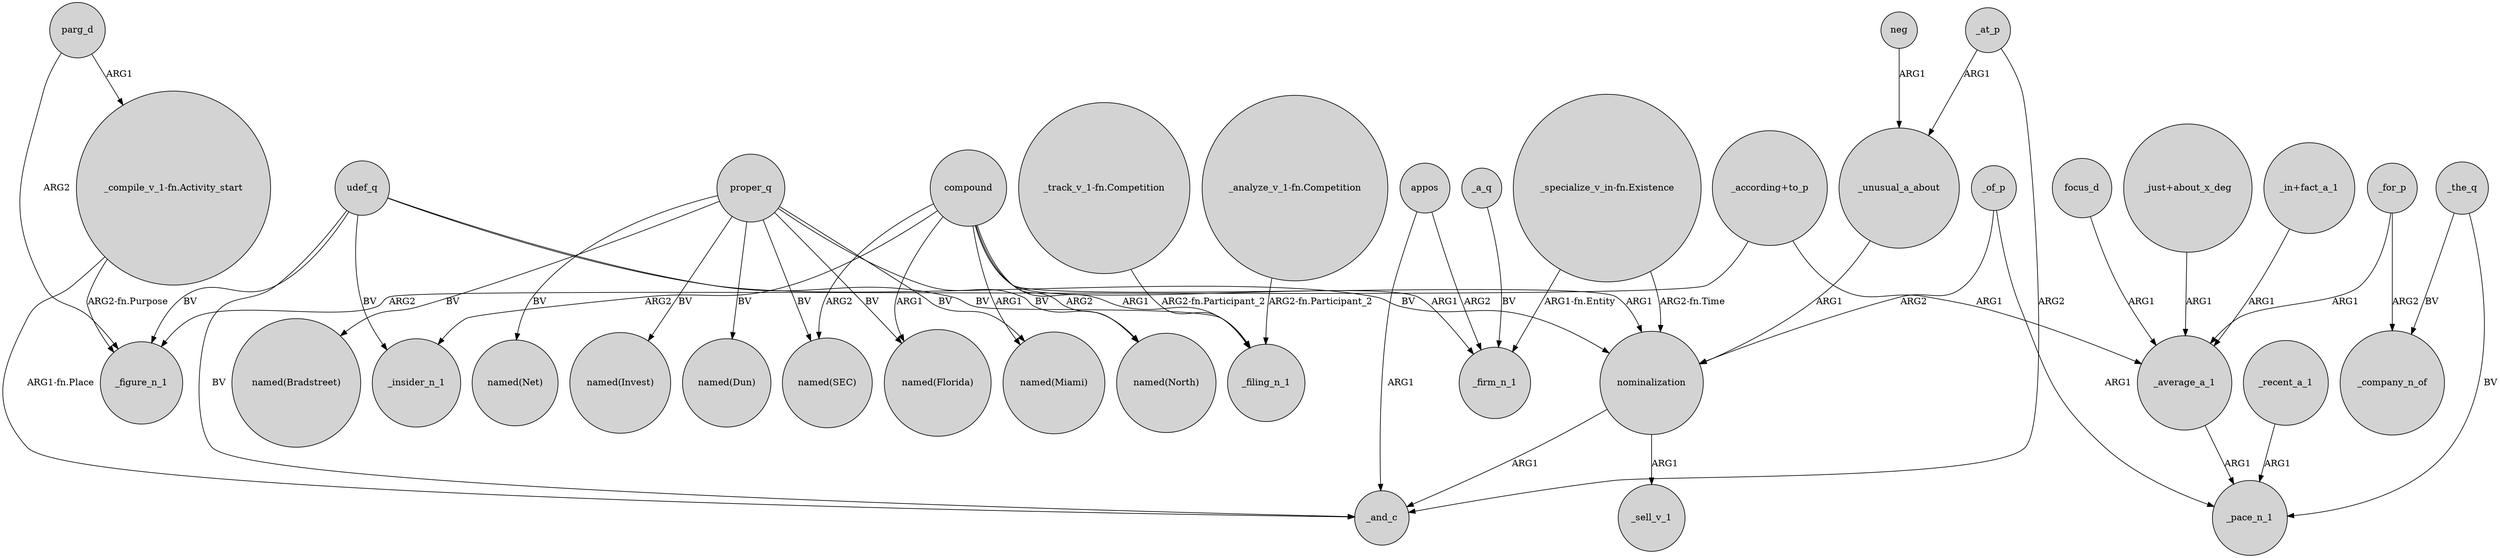 digraph {
	node [shape=circle style=filled]
	_unusual_a_about -> nominalization [label=ARG1]
	"_compile_v_1-fn.Activity_start" -> _and_c [label="ARG1-fn.Place"]
	parg_d -> _figure_n_1 [label=ARG2]
	proper_q -> "named(Miami)" [label=BV]
	"_specialize_v_in-fn.Existence" -> _firm_n_1 [label="ARG1-fn.Entity"]
	udef_q -> _figure_n_1 [label=BV]
	proper_q -> "named(North)" [label=BV]
	parg_d -> "_compile_v_1-fn.Activity_start" [label=ARG1]
	focus_d -> _average_a_1 [label=ARG1]
	udef_q -> _insider_n_1 [label=BV]
	udef_q -> nominalization [label=BV]
	"_track_v_1-fn.Competition" -> _filing_n_1 [label="ARG2-fn.Participant_2"]
	udef_q -> _filing_n_1 [label=BV]
	appos -> _firm_n_1 [label=ARG2]
	_of_p -> _pace_n_1 [label=ARG1]
	_the_q -> _pace_n_1 [label=BV]
	proper_q -> "named(Bradstreet)" [label=BV]
	"_according+to_p" -> _figure_n_1 [label=ARG2]
	neg -> _unusual_a_about [label=ARG1]
	compound -> _filing_n_1 [label=ARG1]
	appos -> _and_c [label=ARG1]
	compound -> "named(SEC)" [label=ARG2]
	udef_q -> _and_c [label=BV]
	nominalization -> _and_c [label=ARG1]
	_at_p -> _unusual_a_about [label=ARG1]
	_of_p -> nominalization [label=ARG2]
	compound -> nominalization [label=ARG1]
	proper_q -> "named(SEC)" [label=BV]
	_at_p -> _and_c [label=ARG2]
	compound -> "named(Miami)" [label=ARG1]
	"_according+to_p" -> _average_a_1 [label=ARG1]
	_average_a_1 -> _pace_n_1 [label=ARG1]
	_recent_a_1 -> _pace_n_1 [label=ARG1]
	compound -> "named(Florida)" [label=ARG1]
	proper_q -> "named(Florida)" [label=BV]
	"_analyze_v_1-fn.Competition" -> _filing_n_1 [label="ARG2-fn.Participant_2"]
	_for_p -> _average_a_1 [label=ARG1]
	_a_q -> _firm_n_1 [label=BV]
	_for_p -> _company_n_of [label=ARG2]
	nominalization -> _sell_v_1 [label=ARG1]
	"_just+about_x_deg" -> _average_a_1 [label=ARG1]
	"_specialize_v_in-fn.Existence" -> nominalization [label="ARG2-fn.Time"]
	proper_q -> "named(Net)" [label=BV]
	compound -> _firm_n_1 [label=ARG1]
	"_in+fact_a_1" -> _average_a_1 [label=ARG1]
	"_compile_v_1-fn.Activity_start" -> _figure_n_1 [label="ARG2-fn.Purpose"]
	compound -> "named(North)" [label=ARG2]
	compound -> _insider_n_1 [label=ARG2]
	_the_q -> _company_n_of [label=BV]
	proper_q -> "named(Invest)" [label=BV]
	proper_q -> "named(Dun)" [label=BV]
}
